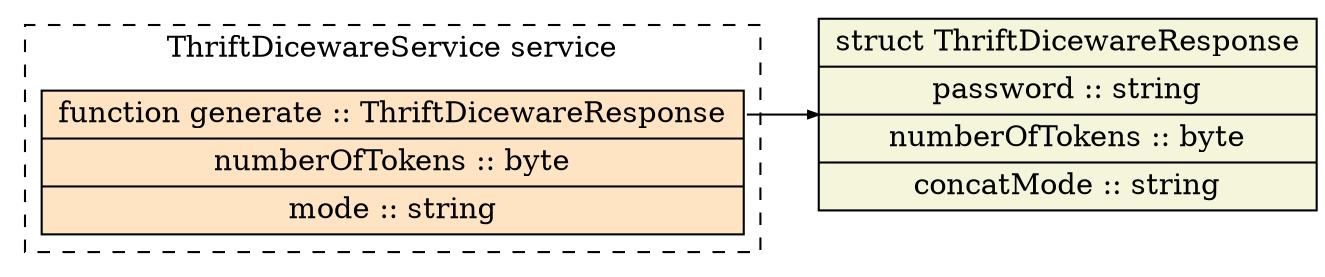 digraph "diceware" {
node [style=filled, shape=record];
edge [arrowsize=0.5];
rankdir=LR
node [fillcolor=beige];
ThriftDicewareResponse [label="struct ThriftDicewareResponse|<field_password>password :: string|<field_numberOfTokens>numberOfTokens :: byte|<field_concatMode>concatMode :: string"];
subgraph cluster_ThriftDicewareService {
node [fillcolor=bisque];
style=dashed;
label = "ThriftDicewareService service";
function_ThriftDicewareServicegenerate[label="<return_type>function generate :: ThriftDicewareResponse|<param_numberOfTokens>numberOfTokens :: byte|<param_mode>mode :: string"];
 }
function_ThriftDicewareServicegenerate:return_type -> ThriftDicewareResponse
}
